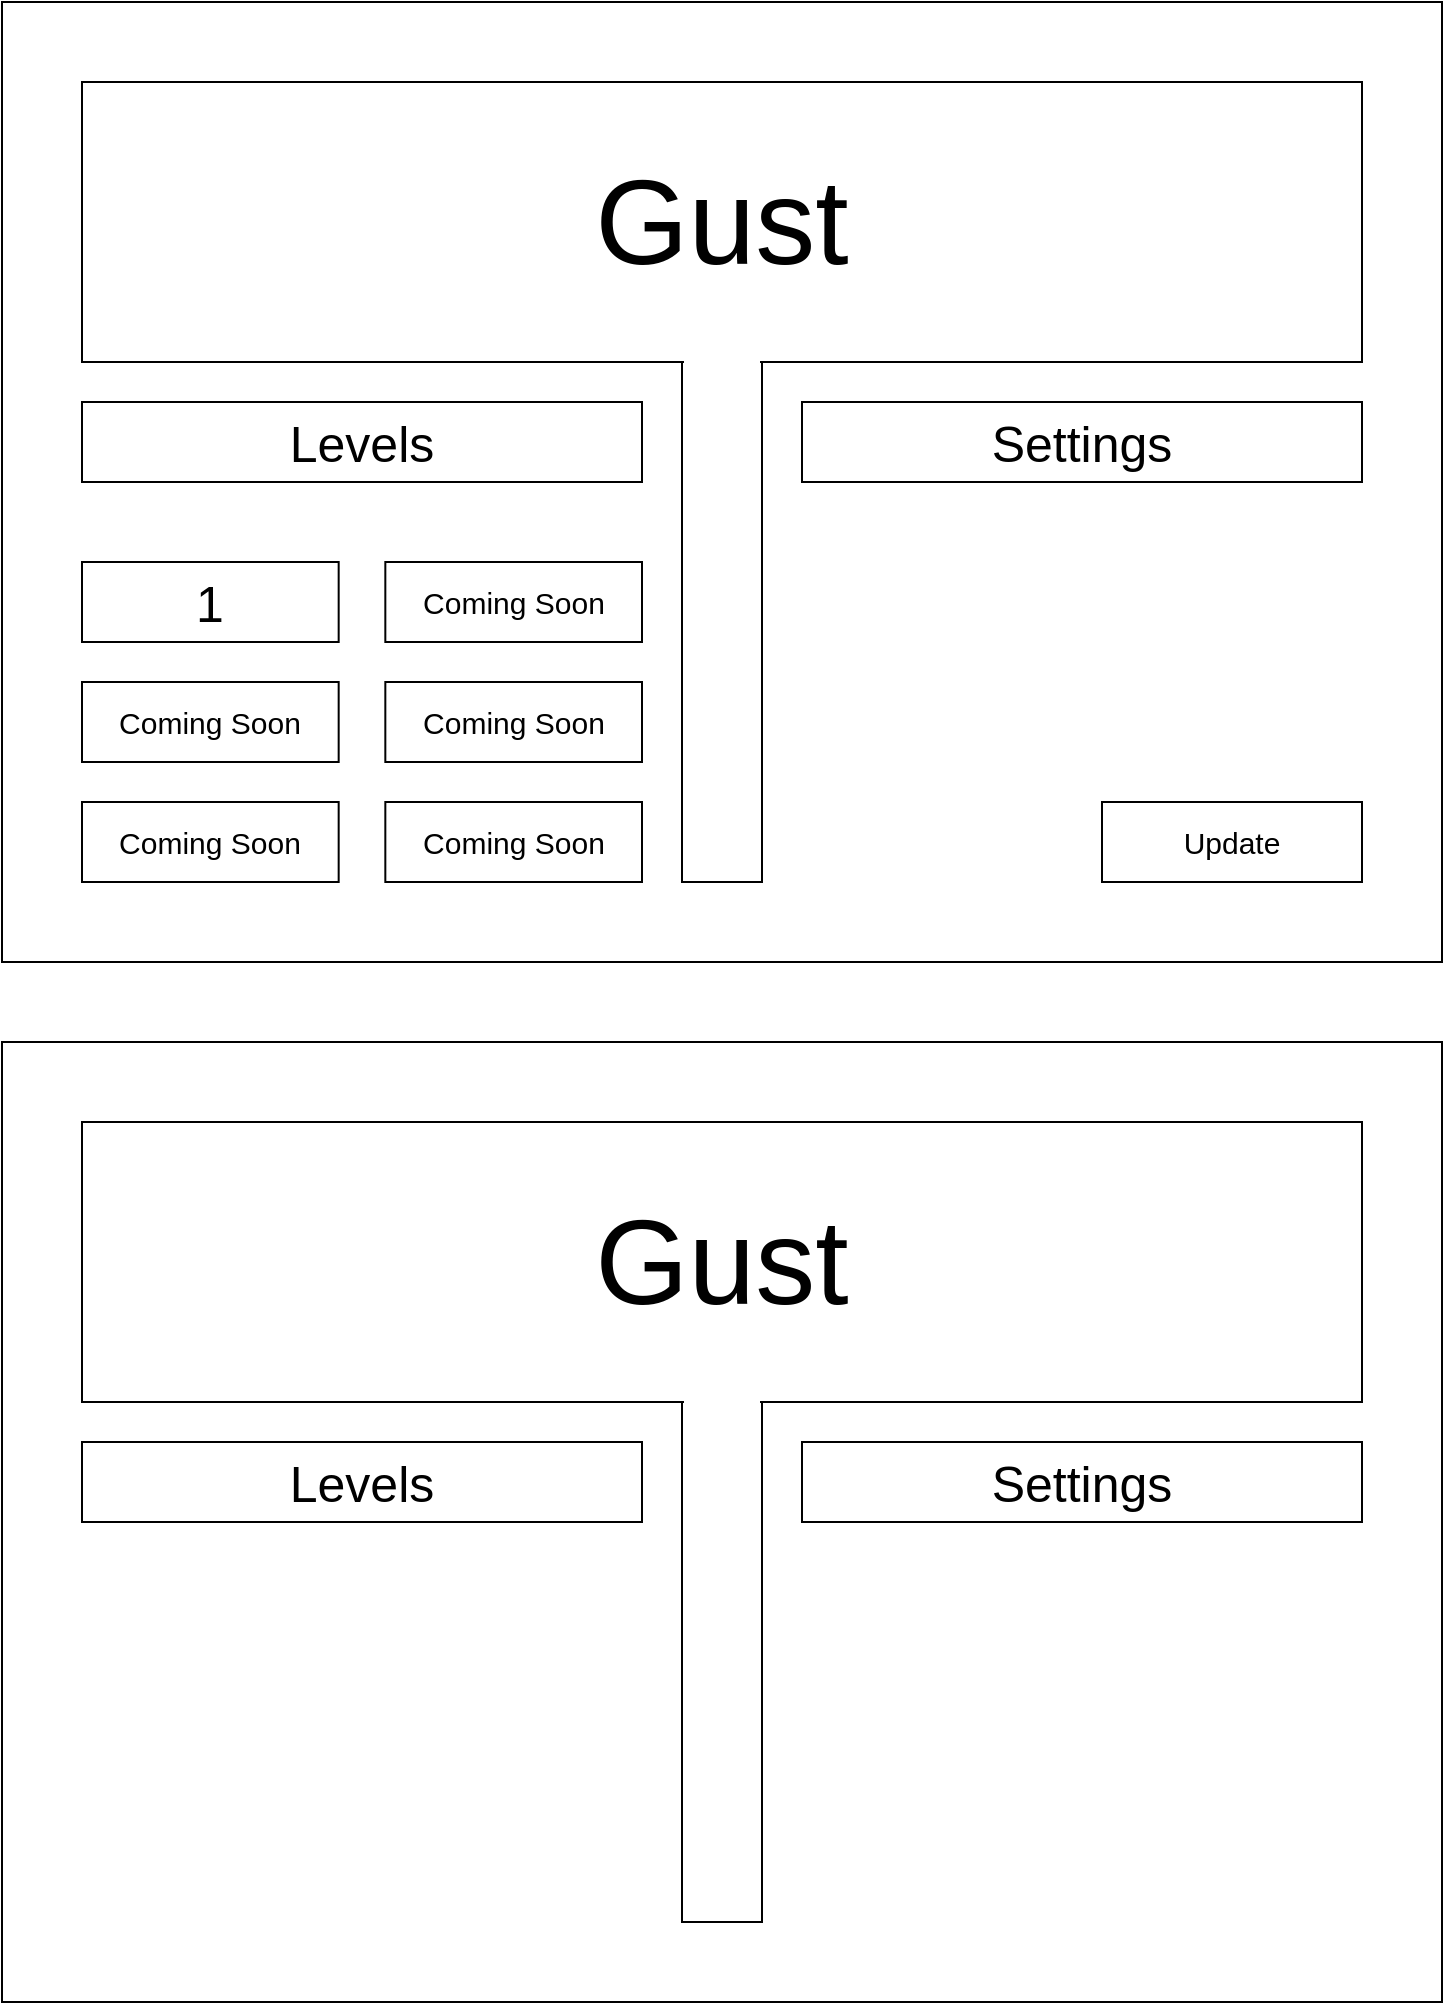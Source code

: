 <mxfile>
    <diagram name="Page-1" id="MNouAkWN2y69VjzO6mfP">
        <mxGraphModel dx="1005" dy="578" grid="1" gridSize="10" guides="1" tooltips="1" connect="1" arrows="1" fold="1" page="1" pageScale="1" pageWidth="850" pageHeight="1100" math="0" shadow="0">
            <root>
                <mxCell id="0"/>
                <mxCell id="1" parent="0"/>
                <mxCell id="2" value="" style="group;fillColor=default;" vertex="1" connectable="0" parent="1">
                    <mxGeometry x="40" y="40" width="720" height="480" as="geometry"/>
                </mxCell>
                <mxCell id="UTCA0jkk04dVXAPqX4uc-1" value="" style="rounded=0;whiteSpace=wrap;html=1;fillColor=none;" parent="2" vertex="1">
                    <mxGeometry width="720" height="480" as="geometry"/>
                </mxCell>
                <mxCell id="UTCA0jkk04dVXAPqX4uc-2" value="&lt;font style=&quot;font-size: 60px;&quot;&gt;Gust&lt;/font&gt;" style="rounded=0;whiteSpace=wrap;html=1;fillColor=none;" parent="2" vertex="1">
                    <mxGeometry x="40" y="40" width="640" height="140" as="geometry"/>
                </mxCell>
                <mxCell id="UTCA0jkk04dVXAPqX4uc-4" value="&lt;font style=&quot;font-size: 25px;&quot;&gt;Levels&lt;/font&gt;" style="rounded=0;whiteSpace=wrap;html=1;fillColor=none;" parent="2" vertex="1">
                    <mxGeometry x="40" y="200" width="280" height="40" as="geometry"/>
                </mxCell>
                <mxCell id="UTCA0jkk04dVXAPqX4uc-7" value="" style="rounded=0;whiteSpace=wrap;html=1;fillColor=none;" parent="2" vertex="1">
                    <mxGeometry x="340" y="180" width="40" height="260" as="geometry"/>
                </mxCell>
                <mxCell id="UTCA0jkk04dVXAPqX4uc-8" value="" style="rounded=0;whiteSpace=wrap;html=1;fillColor=default;strokeColor=none;" parent="2" vertex="1">
                    <mxGeometry x="341" y="170" width="38" height="20" as="geometry"/>
                </mxCell>
                <mxCell id="UTCA0jkk04dVXAPqX4uc-9" value="&lt;div style=&quot;font-size: 25px;&quot;&gt;&lt;font style=&quot;font-size: 25px;&quot;&gt;1&lt;/font&gt;&lt;/div&gt;" style="rounded=0;whiteSpace=wrap;html=1;fillColor=none;" parent="2" vertex="1">
                    <mxGeometry x="40" y="280" width="128.333" height="40" as="geometry"/>
                </mxCell>
                <mxCell id="UTCA0jkk04dVXAPqX4uc-11" value="Coming Soon" style="rounded=0;whiteSpace=wrap;html=1;fillColor=none;fontSize=15;" parent="2" vertex="1">
                    <mxGeometry x="191.667" y="280" width="128.333" height="40" as="geometry"/>
                </mxCell>
                <mxCell id="UTCA0jkk04dVXAPqX4uc-18" value="Coming Soon" style="rounded=0;whiteSpace=wrap;html=1;fillColor=none;fontSize=15;" parent="2" vertex="1">
                    <mxGeometry x="40" y="340" width="128.333" height="40" as="geometry"/>
                </mxCell>
                <mxCell id="UTCA0jkk04dVXAPqX4uc-19" value="Coming Soon" style="rounded=0;whiteSpace=wrap;html=1;fillColor=none;fontSize=15;" parent="2" vertex="1">
                    <mxGeometry x="191.667" y="340" width="128.333" height="40" as="geometry"/>
                </mxCell>
                <mxCell id="UTCA0jkk04dVXAPqX4uc-20" value="Coming Soon" style="rounded=0;whiteSpace=wrap;html=1;fillColor=none;fontSize=15;" parent="2" vertex="1">
                    <mxGeometry x="191.667" y="400" width="128.333" height="40" as="geometry"/>
                </mxCell>
                <mxCell id="UTCA0jkk04dVXAPqX4uc-21" value="Coming Soon" style="rounded=0;whiteSpace=wrap;html=1;fillColor=none;fontSize=15;" parent="2" vertex="1">
                    <mxGeometry x="40" y="400" width="128.333" height="40" as="geometry"/>
                </mxCell>
                <mxCell id="UTCA0jkk04dVXAPqX4uc-23" value="&lt;div style=&quot;font-size: 25px;&quot;&gt;Settings&lt;/div&gt;" style="rounded=0;whiteSpace=wrap;html=1;fillColor=none;fontSize=25;" parent="2" vertex="1">
                    <mxGeometry x="400" y="200" width="280" height="40" as="geometry"/>
                </mxCell>
                <mxCell id="UTCA0jkk04dVXAPqX4uc-24" value="Update" style="rounded=0;whiteSpace=wrap;html=1;fillColor=none;fontSize=15;" parent="2" vertex="1">
                    <mxGeometry x="550" y="400" width="130" height="40" as="geometry"/>
                </mxCell>
                <mxCell id="3" value="" style="group;fillColor=default;" vertex="1" connectable="0" parent="1">
                    <mxGeometry x="40" y="560" width="720" height="480" as="geometry"/>
                </mxCell>
                <mxCell id="4" value="" style="rounded=0;whiteSpace=wrap;html=1;fillColor=none;" vertex="1" parent="3">
                    <mxGeometry width="720" height="480" as="geometry"/>
                </mxCell>
                <mxCell id="5" value="&lt;font style=&quot;font-size: 60px;&quot;&gt;Gust&lt;/font&gt;" style="rounded=0;whiteSpace=wrap;html=1;fillColor=none;" vertex="1" parent="3">
                    <mxGeometry x="40" y="40" width="640" height="140" as="geometry"/>
                </mxCell>
                <mxCell id="6" value="&lt;font style=&quot;font-size: 25px;&quot;&gt;Levels&lt;/font&gt;" style="rounded=0;whiteSpace=wrap;html=1;fillColor=none;" vertex="1" parent="3">
                    <mxGeometry x="40" y="200" width="280" height="40" as="geometry"/>
                </mxCell>
                <mxCell id="7" value="" style="rounded=0;whiteSpace=wrap;html=1;fillColor=none;" vertex="1" parent="3">
                    <mxGeometry x="340" y="180" width="40" height="260" as="geometry"/>
                </mxCell>
                <mxCell id="8" value="" style="rounded=0;whiteSpace=wrap;html=1;fillColor=default;strokeColor=none;" vertex="1" parent="3">
                    <mxGeometry x="341" y="170" width="38" height="20" as="geometry"/>
                </mxCell>
                <mxCell id="15" value="&lt;div style=&quot;font-size: 25px;&quot;&gt;Settings&lt;/div&gt;" style="rounded=0;whiteSpace=wrap;html=1;fillColor=none;fontSize=25;" vertex="1" parent="3">
                    <mxGeometry x="400" y="200" width="280" height="40" as="geometry"/>
                </mxCell>
            </root>
        </mxGraphModel>
    </diagram>
</mxfile>
